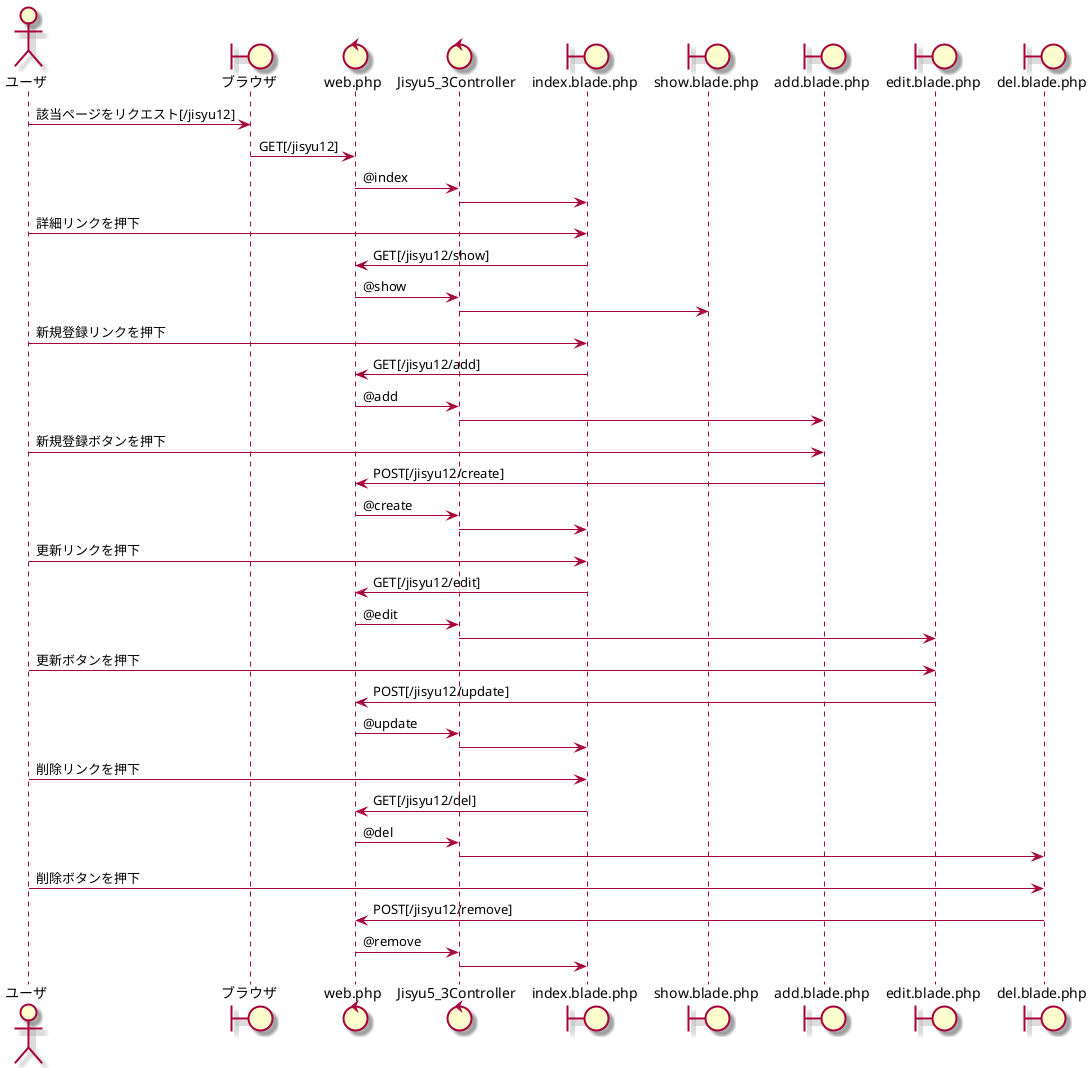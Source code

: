 @startuml
skin rose

actor ユーザ
boundary ブラウザ
control web.php
control Jisyu5_3Controller
boundary index.blade.php
boundary show.blade.php
boundary add.blade.php
boundary edit.blade.php
boundary del.blade.php

ユーザ->ブラウザ:該当ページをリクエスト[/jisyu12]
ブラウザ->web.php:GET[/jisyu12]
web.php->Jisyu5_3Controller:@index
Jisyu5_3Controller->index.blade.php

ユーザ->index.blade.php:詳細リンクを押下
index.blade.php->web.php:GET[/jisyu12/show]
web.php->Jisyu5_3Controller:@show
Jisyu5_3Controller->show.blade.php

ユーザ->index.blade.php:新規登録リンクを押下
index.blade.php->web.php:GET[/jisyu12/add]
web.php->Jisyu5_3Controller:@add
Jisyu5_3Controller->add.blade.php

ユーザ->add.blade.php:新規登録ボタンを押下
add.blade.php->web.php:POST[/jisyu12/create]
web.php->Jisyu5_3Controller:@create
Jisyu5_3Controller->index.blade.php

ユーザ->index.blade.php:更新リンクを押下
index.blade.php->web.php:GET[/jisyu12/edit]
web.php->Jisyu5_3Controller:@edit
Jisyu5_3Controller->edit.blade.php

ユーザ->edit.blade.php:更新ボタンを押下
edit.blade.php->web.php:POST[/jisyu12/update]
web.php->Jisyu5_3Controller:@update
Jisyu5_3Controller->index.blade.php

ユーザ->index.blade.php:削除リンクを押下
index.blade.php->web.php:GET[/jisyu12/del]
web.php->Jisyu5_3Controller:@del
Jisyu5_3Controller->del.blade.php

ユーザ->del.blade.php:削除ボタンを押下
del.blade.php->web.php:POST[/jisyu12/remove]
web.php->Jisyu5_3Controller:@remove
Jisyu5_3Controller->index.blade.php

@enduml
